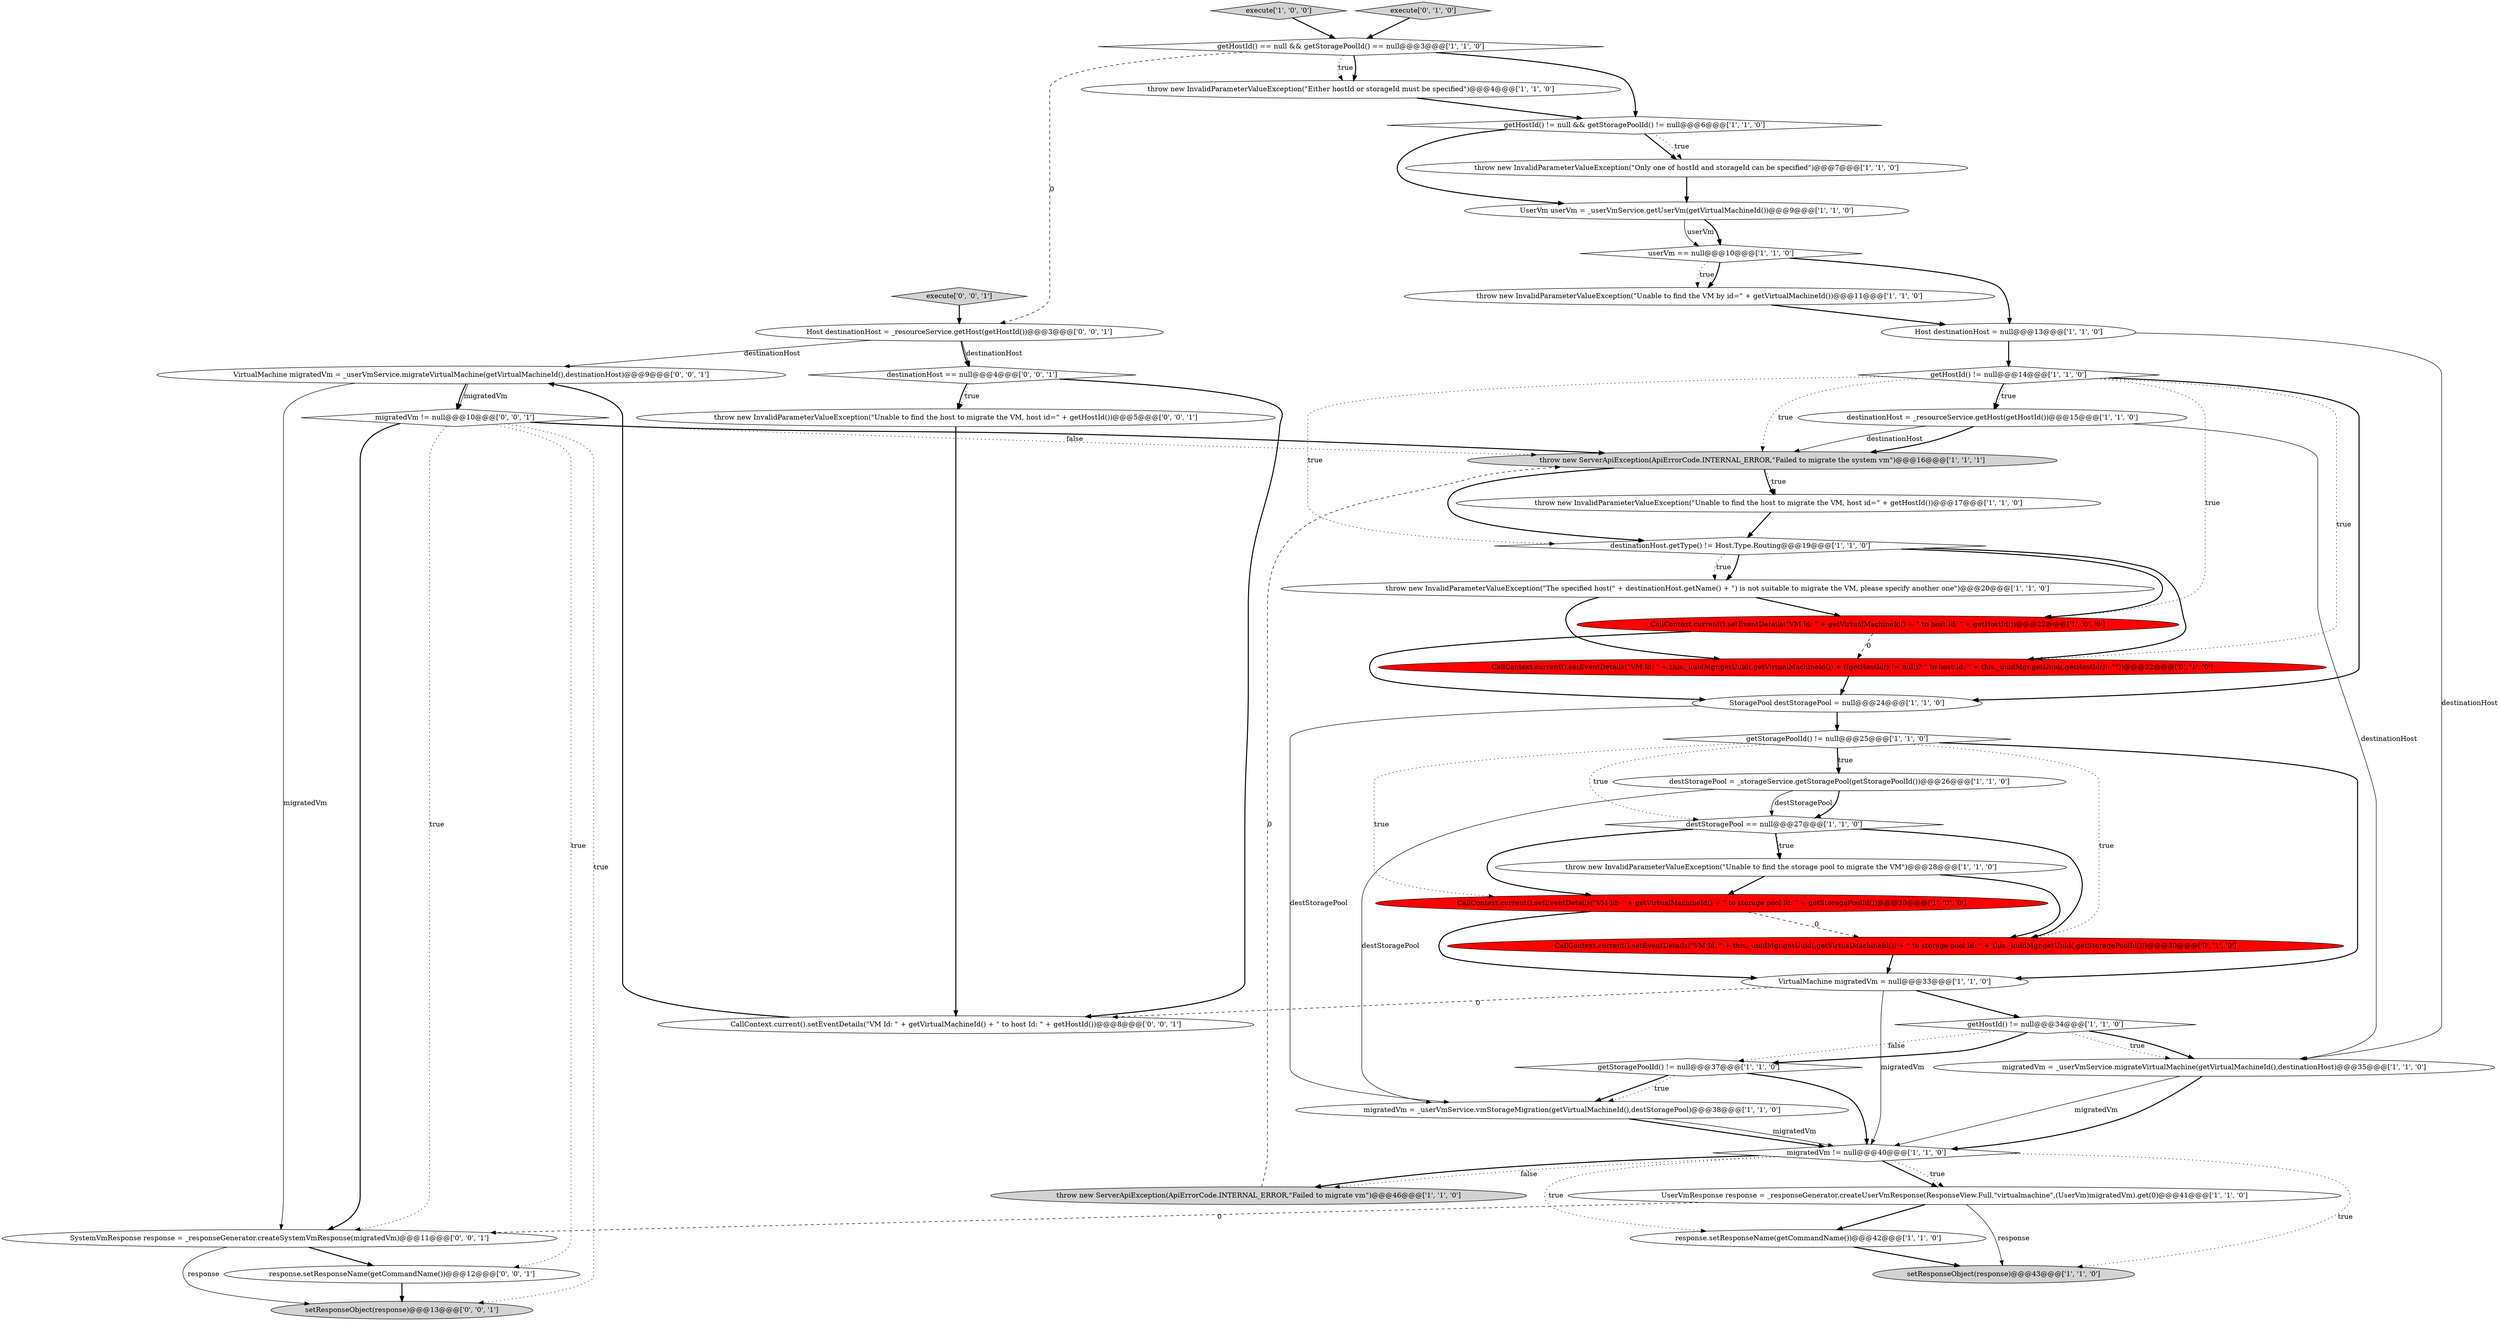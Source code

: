 digraph {
44 [style = filled, label = "execute['0', '0', '1']", fillcolor = lightgray, shape = diamond image = "AAA0AAABBB3BBB"];
11 [style = filled, label = "CallContext.current().setEventDetails(\"VM Id: \" + getVirtualMachineId() + \" to storage pool Id: \" + getStoragePoolId())@@@30@@@['1', '0', '0']", fillcolor = red, shape = ellipse image = "AAA1AAABBB1BBB"];
1 [style = filled, label = "destStoragePool = _storageService.getStoragePool(getStoragePoolId())@@@26@@@['1', '1', '0']", fillcolor = white, shape = ellipse image = "AAA0AAABBB1BBB"];
35 [style = filled, label = "Host destinationHost = _resourceService.getHost(getHostId())@@@3@@@['0', '0', '1']", fillcolor = white, shape = ellipse image = "AAA0AAABBB3BBB"];
13 [style = filled, label = "Host destinationHost = null@@@13@@@['1', '1', '0']", fillcolor = white, shape = ellipse image = "AAA0AAABBB1BBB"];
10 [style = filled, label = "getHostId() != null && getStoragePoolId() != null@@@6@@@['1', '1', '0']", fillcolor = white, shape = diamond image = "AAA0AAABBB1BBB"];
26 [style = filled, label = "UserVm userVm = _userVmService.getUserVm(getVirtualMachineId())@@@9@@@['1', '1', '0']", fillcolor = white, shape = ellipse image = "AAA0AAABBB1BBB"];
12 [style = filled, label = "throw new InvalidParameterValueException(\"Either hostId or storageId must be specified\")@@@4@@@['1', '1', '0']", fillcolor = white, shape = ellipse image = "AAA0AAABBB1BBB"];
27 [style = filled, label = "getStoragePoolId() != null@@@25@@@['1', '1', '0']", fillcolor = white, shape = diamond image = "AAA0AAABBB1BBB"];
22 [style = filled, label = "throw new InvalidParameterValueException(\"Only one of hostId and storageId can be specified\")@@@7@@@['1', '1', '0']", fillcolor = white, shape = ellipse image = "AAA0AAABBB1BBB"];
25 [style = filled, label = "throw new InvalidParameterValueException(\"Unable to find the host to migrate the VM, host id=\" + getHostId())@@@17@@@['1', '1', '0']", fillcolor = white, shape = ellipse image = "AAA0AAABBB1BBB"];
2 [style = filled, label = "throw new InvalidParameterValueException(\"The specified host(\" + destinationHost.getName() + \") is not suitable to migrate the VM, please specify another one\")@@@20@@@['1', '1', '0']", fillcolor = white, shape = ellipse image = "AAA0AAABBB1BBB"];
34 [style = filled, label = "CallContext.current().setEventDetails(\"VM Id: \" + this._uuidMgr.getUuid(,getVirtualMachineId()) + ((getHostId() != null)? \" to host Id: \" + this._uuidMgr.getUuid(,getHostId()): \"\"))@@@22@@@['0', '1', '0']", fillcolor = red, shape = ellipse image = "AAA1AAABBB2BBB"];
5 [style = filled, label = "userVm == null@@@10@@@['1', '1', '0']", fillcolor = white, shape = diamond image = "AAA0AAABBB1BBB"];
31 [style = filled, label = "execute['1', '0', '0']", fillcolor = lightgray, shape = diamond image = "AAA0AAABBB1BBB"];
14 [style = filled, label = "throw new InvalidParameterValueException(\"Unable to find the VM by id=\" + getVirtualMachineId())@@@11@@@['1', '1', '0']", fillcolor = white, shape = ellipse image = "AAA0AAABBB1BBB"];
37 [style = filled, label = "throw new InvalidParameterValueException(\"Unable to find the host to migrate the VM, host id=\" + getHostId())@@@5@@@['0', '0', '1']", fillcolor = white, shape = ellipse image = "AAA0AAABBB3BBB"];
28 [style = filled, label = "getHostId() == null && getStoragePoolId() == null@@@3@@@['1', '1', '0']", fillcolor = white, shape = diamond image = "AAA0AAABBB1BBB"];
19 [style = filled, label = "destinationHost = _resourceService.getHost(getHostId())@@@15@@@['1', '1', '0']", fillcolor = white, shape = ellipse image = "AAA0AAABBB1BBB"];
17 [style = filled, label = "VirtualMachine migratedVm = null@@@33@@@['1', '1', '0']", fillcolor = white, shape = ellipse image = "AAA0AAABBB1BBB"];
36 [style = filled, label = "SystemVmResponse response = _responseGenerator.createSystemVmResponse(migratedVm)@@@11@@@['0', '0', '1']", fillcolor = white, shape = ellipse image = "AAA0AAABBB3BBB"];
33 [style = filled, label = "execute['0', '1', '0']", fillcolor = lightgray, shape = diamond image = "AAA0AAABBB2BBB"];
43 [style = filled, label = "response.setResponseName(getCommandName())@@@12@@@['0', '0', '1']", fillcolor = white, shape = ellipse image = "AAA0AAABBB3BBB"];
6 [style = filled, label = "throw new ServerApiException(ApiErrorCode.INTERNAL_ERROR,\"Failed to migrate the system vm\")@@@16@@@['1', '1', '1']", fillcolor = lightgray, shape = ellipse image = "AAA0AAABBB1BBB"];
24 [style = filled, label = "throw new ServerApiException(ApiErrorCode.INTERNAL_ERROR,\"Failed to migrate vm\")@@@46@@@['1', '1', '0']", fillcolor = lightgray, shape = ellipse image = "AAA0AAABBB1BBB"];
29 [style = filled, label = "destStoragePool == null@@@27@@@['1', '1', '0']", fillcolor = white, shape = diamond image = "AAA0AAABBB1BBB"];
18 [style = filled, label = "migratedVm = _userVmService.vmStorageMigration(getVirtualMachineId(),destStoragePool)@@@38@@@['1', '1', '0']", fillcolor = white, shape = ellipse image = "AAA0AAABBB1BBB"];
8 [style = filled, label = "UserVmResponse response = _responseGenerator.createUserVmResponse(ResponseView.Full,\"virtualmachine\",(UserVm)migratedVm).get(0)@@@41@@@['1', '1', '0']", fillcolor = white, shape = ellipse image = "AAA0AAABBB1BBB"];
30 [style = filled, label = "response.setResponseName(getCommandName())@@@42@@@['1', '1', '0']", fillcolor = white, shape = ellipse image = "AAA0AAABBB1BBB"];
38 [style = filled, label = "VirtualMachine migratedVm = _userVmService.migrateVirtualMachine(getVirtualMachineId(),destinationHost)@@@9@@@['0', '0', '1']", fillcolor = white, shape = ellipse image = "AAA0AAABBB3BBB"];
15 [style = filled, label = "getHostId() != null@@@14@@@['1', '1', '0']", fillcolor = white, shape = diamond image = "AAA0AAABBB1BBB"];
3 [style = filled, label = "CallContext.current().setEventDetails(\"VM Id: \" + getVirtualMachineId() + \" to host Id: \" + getHostId())@@@22@@@['1', '0', '0']", fillcolor = red, shape = ellipse image = "AAA1AAABBB1BBB"];
21 [style = filled, label = "migratedVm = _userVmService.migrateVirtualMachine(getVirtualMachineId(),destinationHost)@@@35@@@['1', '1', '0']", fillcolor = white, shape = ellipse image = "AAA0AAABBB1BBB"];
4 [style = filled, label = "destinationHost.getType() != Host.Type.Routing@@@19@@@['1', '1', '0']", fillcolor = white, shape = diamond image = "AAA0AAABBB1BBB"];
23 [style = filled, label = "throw new InvalidParameterValueException(\"Unable to find the storage pool to migrate the VM\")@@@28@@@['1', '1', '0']", fillcolor = white, shape = ellipse image = "AAA0AAABBB1BBB"];
7 [style = filled, label = "setResponseObject(response)@@@43@@@['1', '1', '0']", fillcolor = lightgray, shape = ellipse image = "AAA0AAABBB1BBB"];
16 [style = filled, label = "StoragePool destStoragePool = null@@@24@@@['1', '1', '0']", fillcolor = white, shape = ellipse image = "AAA0AAABBB1BBB"];
39 [style = filled, label = "destinationHost == null@@@4@@@['0', '0', '1']", fillcolor = white, shape = diamond image = "AAA0AAABBB3BBB"];
41 [style = filled, label = "setResponseObject(response)@@@13@@@['0', '0', '1']", fillcolor = lightgray, shape = ellipse image = "AAA0AAABBB3BBB"];
40 [style = filled, label = "migratedVm != null@@@10@@@['0', '0', '1']", fillcolor = white, shape = diamond image = "AAA0AAABBB3BBB"];
20 [style = filled, label = "getHostId() != null@@@34@@@['1', '1', '0']", fillcolor = white, shape = diamond image = "AAA0AAABBB1BBB"];
42 [style = filled, label = "CallContext.current().setEventDetails(\"VM Id: \" + getVirtualMachineId() + \" to host Id: \" + getHostId())@@@8@@@['0', '0', '1']", fillcolor = white, shape = ellipse image = "AAA0AAABBB3BBB"];
9 [style = filled, label = "getStoragePoolId() != null@@@37@@@['1', '1', '0']", fillcolor = white, shape = diamond image = "AAA0AAABBB1BBB"];
32 [style = filled, label = "CallContext.current().setEventDetails(\"VM Id: \" + this._uuidMgr.getUuid(,getVirtualMachineId()) + \" to storage pool Id: \" + this._uuidMgr.getUuid(,getStoragePoolId()))@@@30@@@['0', '1', '0']", fillcolor = red, shape = ellipse image = "AAA1AAABBB2BBB"];
0 [style = filled, label = "migratedVm != null@@@40@@@['1', '1', '0']", fillcolor = white, shape = diamond image = "AAA0AAABBB1BBB"];
11->32 [style = dashed, label="0"];
8->30 [style = bold, label=""];
27->1 [style = dotted, label="true"];
27->32 [style = dotted, label="true"];
40->6 [style = bold, label=""];
20->9 [style = bold, label=""];
44->35 [style = bold, label=""];
40->6 [style = dotted, label="false"];
1->29 [style = solid, label="destStoragePool"];
29->23 [style = dotted, label="true"];
3->16 [style = bold, label=""];
40->36 [style = dotted, label="true"];
17->0 [style = solid, label="migratedVm"];
40->43 [style = dotted, label="true"];
12->10 [style = bold, label=""];
21->0 [style = solid, label="migratedVm"];
0->24 [style = bold, label=""];
0->8 [style = bold, label=""];
27->17 [style = bold, label=""];
18->0 [style = bold, label=""];
0->7 [style = dotted, label="true"];
17->20 [style = bold, label=""];
40->41 [style = dotted, label="true"];
4->3 [style = bold, label=""];
20->9 [style = dotted, label="false"];
21->0 [style = bold, label=""];
15->34 [style = dotted, label="true"];
33->28 [style = bold, label=""];
2->34 [style = bold, label=""];
10->26 [style = bold, label=""];
4->2 [style = bold, label=""];
29->23 [style = bold, label=""];
35->38 [style = solid, label="destinationHost"];
19->6 [style = bold, label=""];
24->6 [style = dashed, label="0"];
15->3 [style = dotted, label="true"];
0->8 [style = dotted, label="true"];
6->4 [style = bold, label=""];
36->41 [style = solid, label="response"];
3->34 [style = dashed, label="0"];
27->29 [style = dotted, label="true"];
30->7 [style = bold, label=""];
29->32 [style = bold, label=""];
6->25 [style = dotted, label="true"];
11->17 [style = bold, label=""];
13->15 [style = bold, label=""];
31->28 [style = bold, label=""];
39->42 [style = bold, label=""];
32->17 [style = bold, label=""];
42->38 [style = bold, label=""];
29->11 [style = bold, label=""];
4->2 [style = dotted, label="true"];
39->37 [style = bold, label=""];
36->43 [style = bold, label=""];
22->26 [style = bold, label=""];
0->24 [style = dotted, label="false"];
16->27 [style = bold, label=""];
2->3 [style = bold, label=""];
35->39 [style = bold, label=""];
23->32 [style = bold, label=""];
19->21 [style = solid, label="destinationHost"];
28->12 [style = bold, label=""];
15->19 [style = bold, label=""];
17->42 [style = dashed, label="0"];
8->36 [style = dashed, label="0"];
0->30 [style = dotted, label="true"];
38->36 [style = solid, label="migratedVm"];
39->37 [style = dotted, label="true"];
9->18 [style = bold, label=""];
40->36 [style = bold, label=""];
5->13 [style = bold, label=""];
34->16 [style = bold, label=""];
43->41 [style = bold, label=""];
14->13 [style = bold, label=""];
1->29 [style = bold, label=""];
23->11 [style = bold, label=""];
38->40 [style = bold, label=""];
37->42 [style = bold, label=""];
4->34 [style = bold, label=""];
28->12 [style = dotted, label="true"];
10->22 [style = bold, label=""];
5->14 [style = dotted, label="true"];
27->1 [style = bold, label=""];
8->7 [style = solid, label="response"];
28->10 [style = bold, label=""];
9->0 [style = bold, label=""];
16->18 [style = solid, label="destStoragePool"];
26->5 [style = solid, label="userVm"];
26->5 [style = bold, label=""];
35->39 [style = solid, label="destinationHost"];
25->4 [style = bold, label=""];
20->21 [style = dotted, label="true"];
19->6 [style = solid, label="destinationHost"];
5->14 [style = bold, label=""];
28->35 [style = dashed, label="0"];
15->16 [style = bold, label=""];
15->4 [style = dotted, label="true"];
27->11 [style = dotted, label="true"];
20->21 [style = bold, label=""];
18->0 [style = solid, label="migratedVm"];
1->18 [style = solid, label="destStoragePool"];
38->40 [style = solid, label="migratedVm"];
15->19 [style = dotted, label="true"];
15->6 [style = dotted, label="true"];
10->22 [style = dotted, label="true"];
9->18 [style = dotted, label="true"];
13->21 [style = solid, label="destinationHost"];
6->25 [style = bold, label=""];
}
